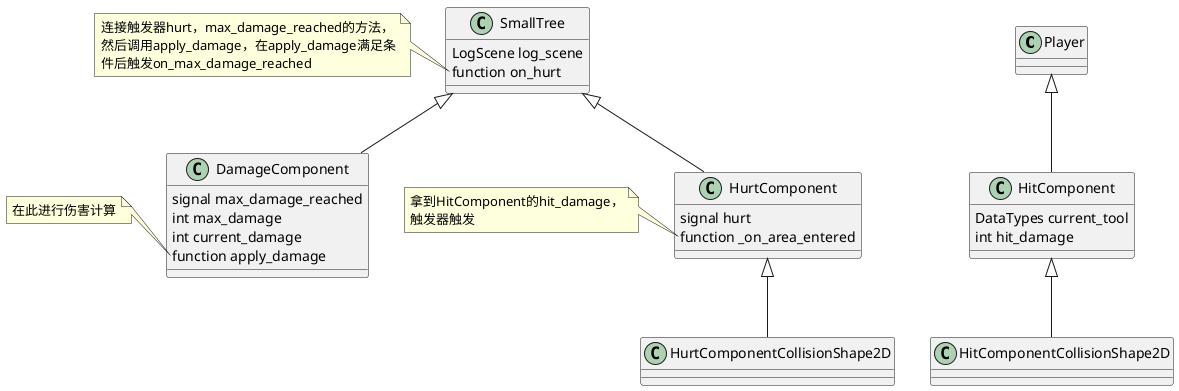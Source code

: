 @startuml chopping

Player <|-- HitComponent
SmallTree <|-- HurtComponent
SmallTree <|-- DamageComponent
HurtComponent <|-- HurtComponentCollisionShape2D
HitComponent <|-- HitComponentCollisionShape2D
class SmallTree {
  LogScene log_scene
  function on_hurt
}
note left of SmallTree::on_hurt
 连接触发器hurt，max_damage_reached的方法，
 然后调用apply_damage，在apply_damage满足条
 件后触发on_max_damage_reached
end note
class DamageComponent {
  signal max_damage_reached
  int max_damage
  int current_damage
  function apply_damage
}
note left of DamageComponent::apply_damage
 在此进行伤害计算
end note
class HurtComponent {
  signal hurt
  function _on_area_entered
}
note left of HurtComponent::_on_area_entered
 拿到HitComponent的hit_damage，
 触发器触发
end note 

class HurtComponentCollisionShape2D {
}
class HitComponent {
  DataTypes current_tool
  int hit_damage
}
' note "This is a floating note" as N1

' class Foo
' note left: On last defined class

@enduml